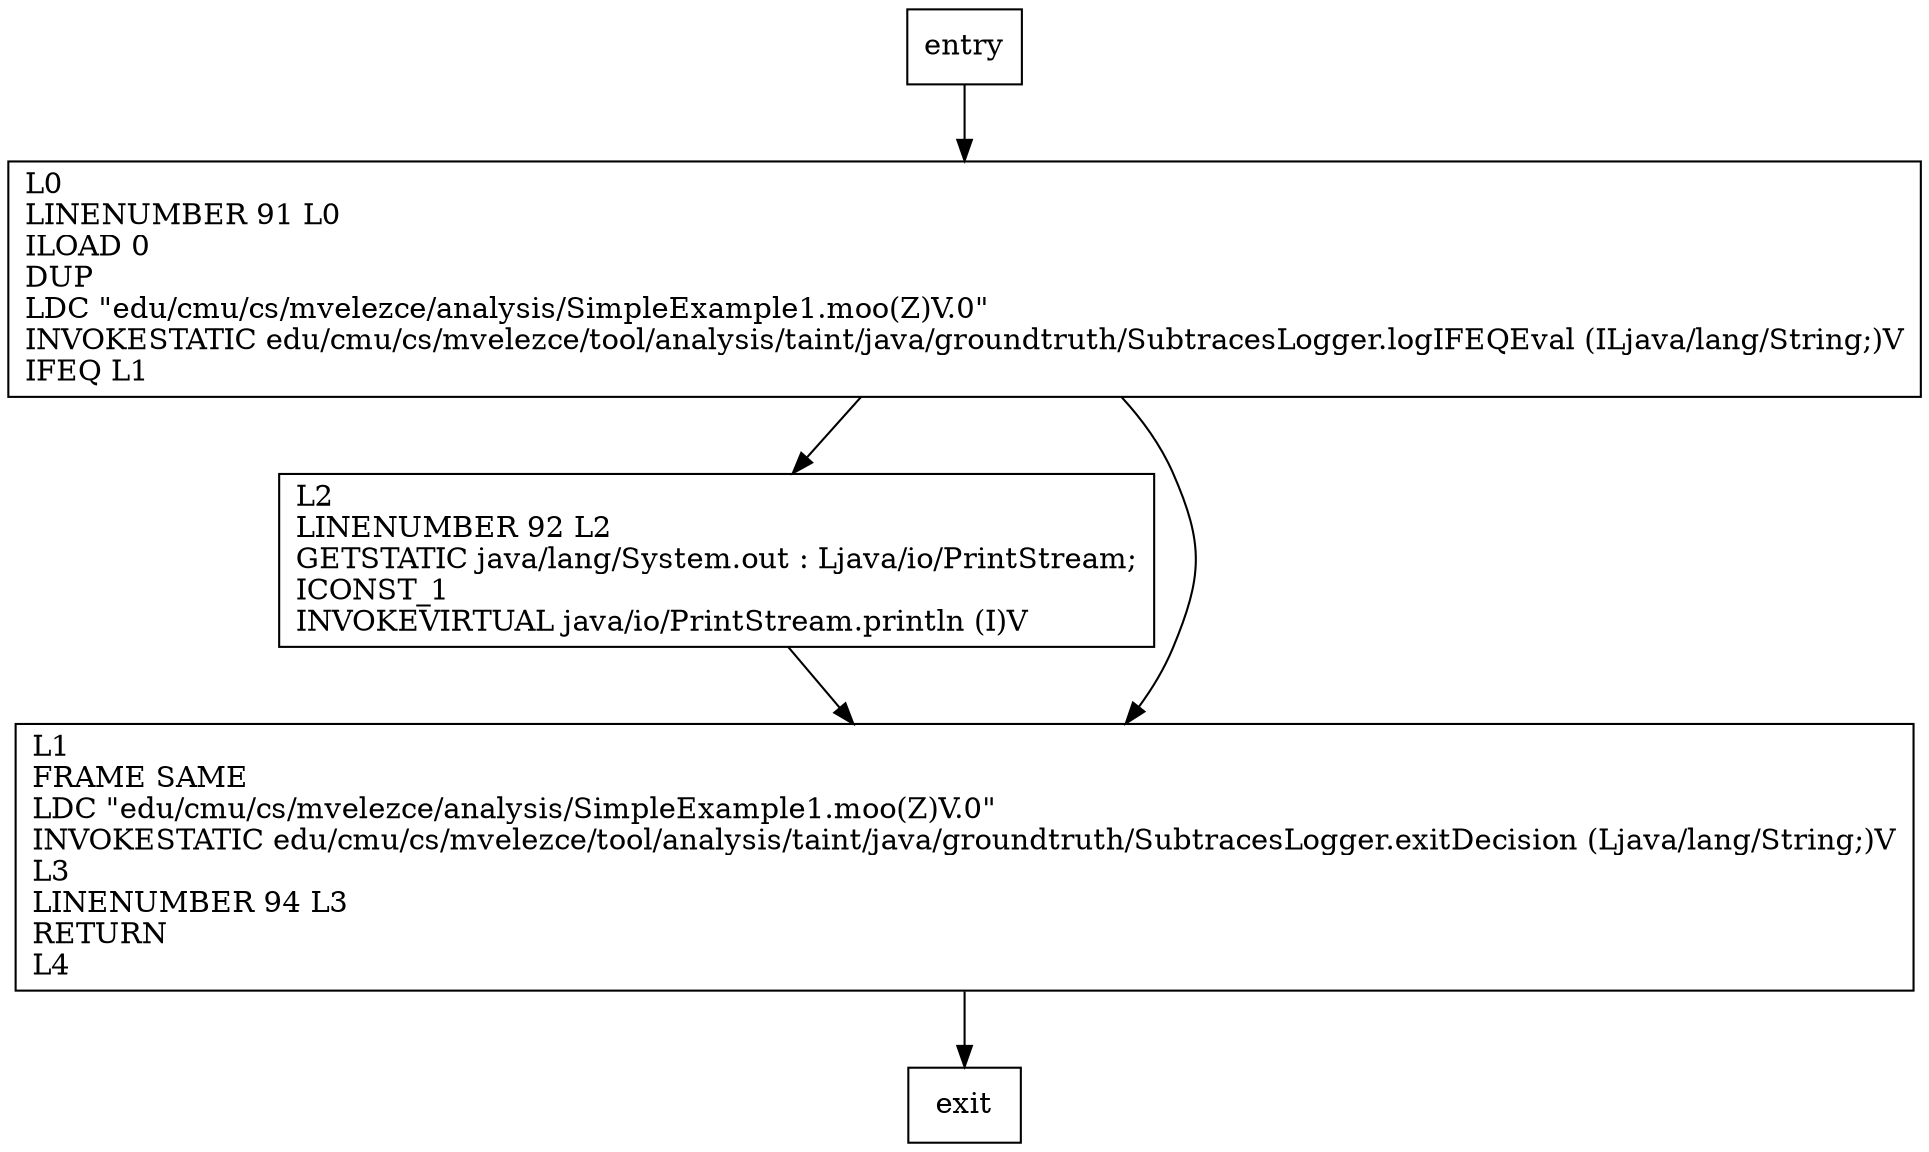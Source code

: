 digraph moo {
node [shape=record];
1373194140 [label="L2\lLINENUMBER 92 L2\lGETSTATIC java/lang/System.out : Ljava/io/PrintStream;\lICONST_1\lINVOKEVIRTUAL java/io/PrintStream.println (I)V\l"];
224447405 [label="L1\lFRAME SAME\lLDC \"edu/cmu/cs/mvelezce/analysis/SimpleExample1.moo(Z)V.0\"\lINVOKESTATIC edu/cmu/cs/mvelezce/tool/analysis/taint/java/groundtruth/SubtracesLogger.exitDecision (Ljava/lang/String;)V\lL3\lLINENUMBER 94 L3\lRETURN\lL4\l"];
1040916227 [label="L0\lLINENUMBER 91 L0\lILOAD 0\lDUP\lLDC \"edu/cmu/cs/mvelezce/analysis/SimpleExample1.moo(Z)V.0\"\lINVOKESTATIC edu/cmu/cs/mvelezce/tool/analysis/taint/java/groundtruth/SubtracesLogger.logIFEQEval (ILjava/lang/String;)V\lIFEQ L1\l"];
entry;
exit;
entry -> 1040916227;
1373194140 -> 224447405;
224447405 -> exit;
1040916227 -> 1373194140;
1040916227 -> 224447405;
}
